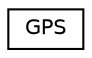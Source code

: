 digraph "Graphical Class Hierarchy"
{
  edge [fontname="Helvetica",fontsize="10",labelfontname="Helvetica",labelfontsize="10"];
  node [fontname="Helvetica",fontsize="10",shape=record];
  rankdir="LR";
  Node1 [label="GPS",height=0.2,width=0.4,color="black", fillcolor="white", style="filled",URL="$classGPS.html",tooltip="Class for GPS coordinates. "];
}
